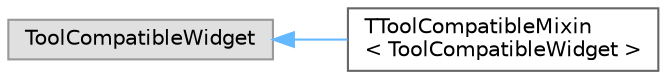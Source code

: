 digraph "Graphical Class Hierarchy"
{
 // INTERACTIVE_SVG=YES
 // LATEX_PDF_SIZE
  bgcolor="transparent";
  edge [fontname=Helvetica,fontsize=10,labelfontname=Helvetica,labelfontsize=10];
  node [fontname=Helvetica,fontsize=10,shape=box,height=0.2,width=0.4];
  rankdir="LR";
  Node0 [id="Node000000",label="ToolCompatibleWidget",height=0.2,width=0.4,color="grey60", fillcolor="#E0E0E0", style="filled",tooltip=" "];
  Node0 -> Node1 [id="edge8307_Node000000_Node000001",dir="back",color="steelblue1",style="solid",tooltip=" "];
  Node1 [id="Node000001",label="TToolCompatibleMixin\l\< ToolCompatibleWidget \>",height=0.2,width=0.4,color="grey40", fillcolor="white", style="filled",URL="$d8/d86/classTToolCompatibleMixin.html",tooltip="Mixin that handles complexity of tool support for you."];
}
